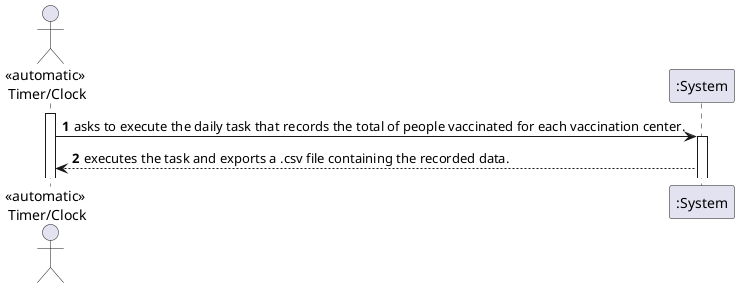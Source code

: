 @startuml

autonumber

actor "<<automatic>> \nTimer/Clock" as T
participant ":System" as S

activate T
    T -> S : asks to execute the daily task that records the total of people vaccinated for each vaccination center.
    activate S

    S --> T : executes the task and exports a .csv file containing the recorded data.

@enduml
